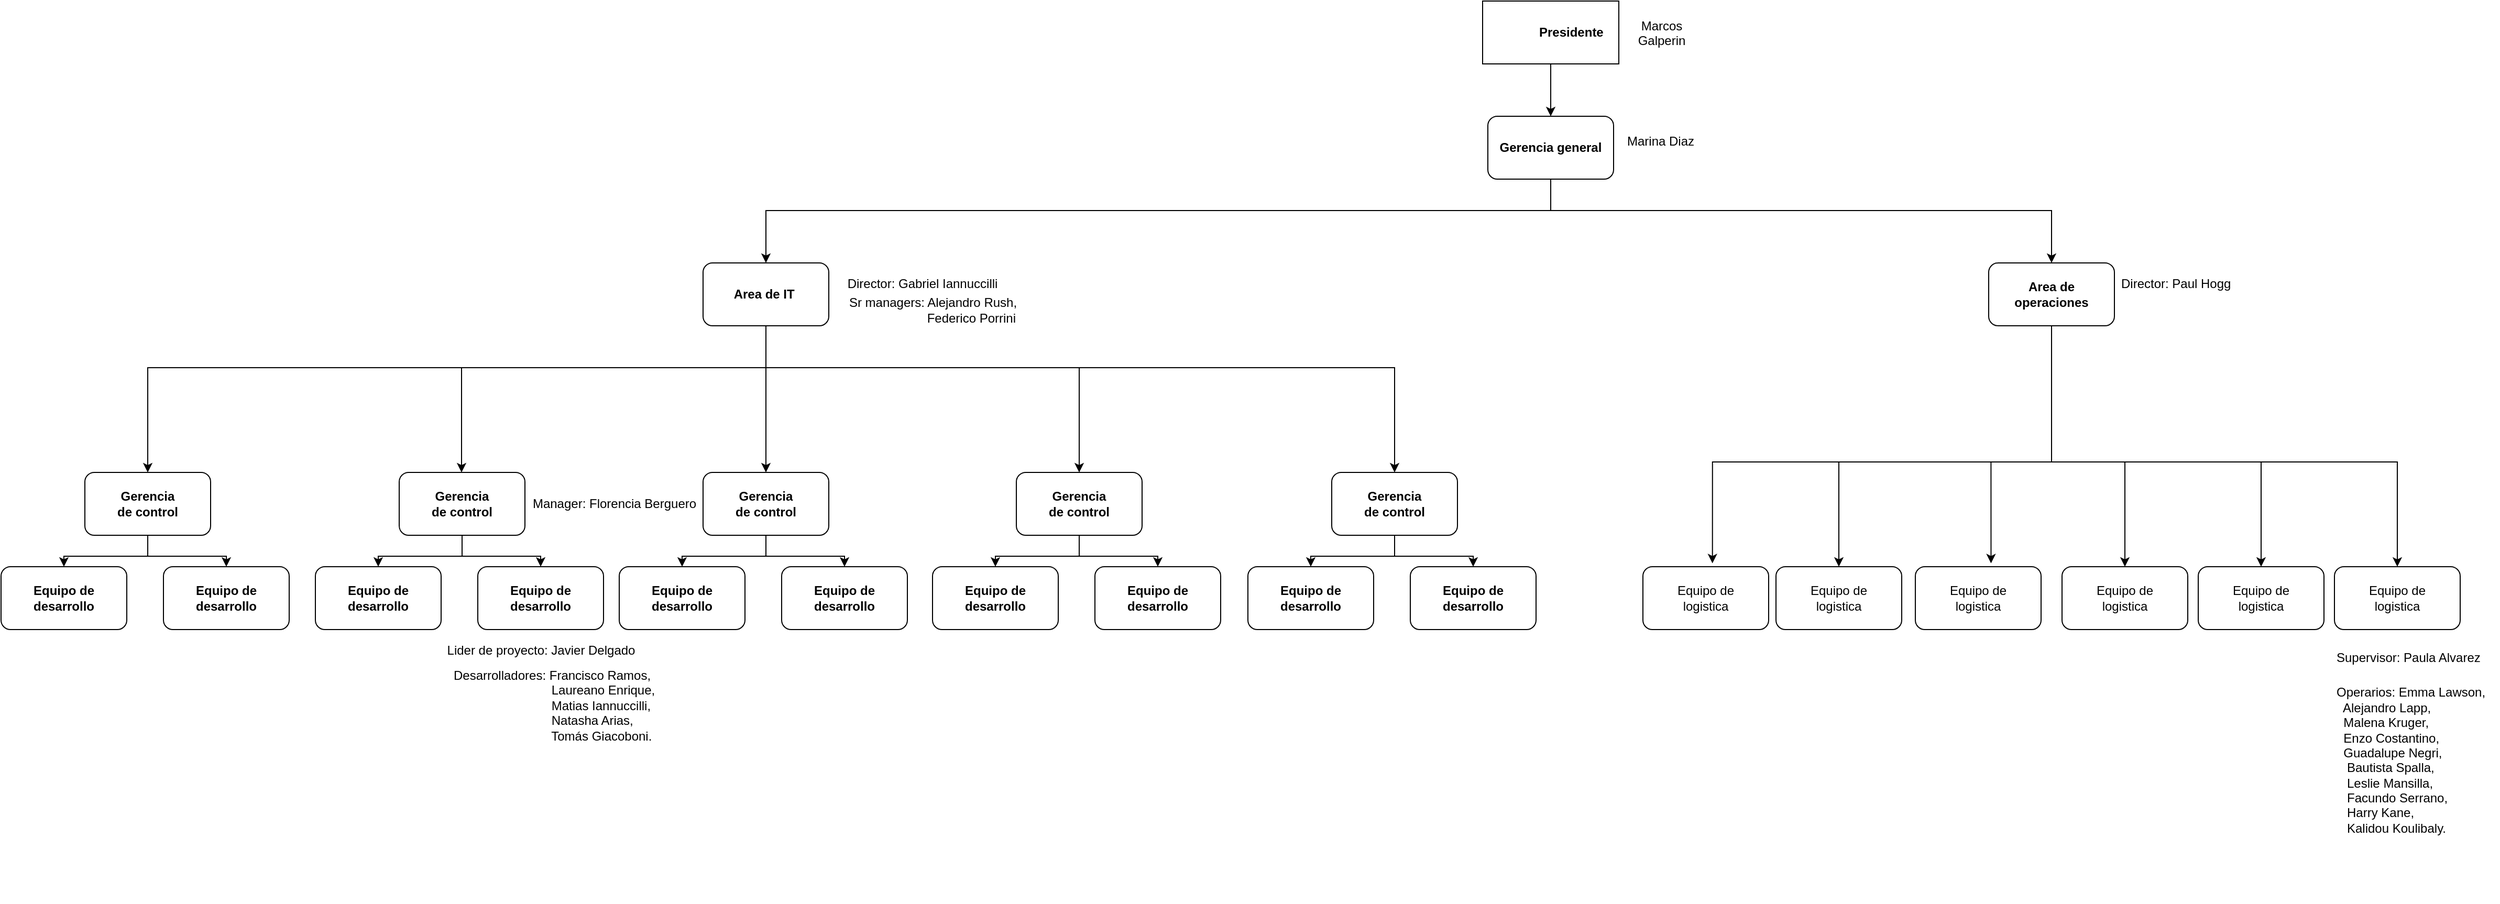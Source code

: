 <mxfile version="17.4.5" type="device"><diagram id="prtHgNgQTEPvFCAcTncT" name="Page-1"><mxGraphModel dx="5209" dy="1905" grid="1" gridSize="10" guides="1" tooltips="1" connect="1" arrows="1" fold="1" page="1" pageScale="1" pageWidth="827" pageHeight="1169" math="0" shadow="0"><root><mxCell id="0"/><mxCell id="1" parent="0"/><mxCell id="oX89TRn2vWdmlu9imRKg-12" style="edgeStyle=orthogonalEdgeStyle;rounded=0;orthogonalLoop=1;jettySize=auto;html=1;entryX=0.5;entryY=0;entryDx=0;entryDy=0;" edge="1" parent="1" source="oX89TRn2vWdmlu9imRKg-9" target="oX89TRn2vWdmlu9imRKg-14"><mxGeometry relative="1" as="geometry"><mxPoint x="-131" y="160" as="targetPoint"/></mxGeometry></mxCell><UserObject label="Presidente" name="Alison Donovan" position="System Admin" location="Office 3" email="me@example.com" placeholders="1" link="https://www.draw.io" id="oX89TRn2vWdmlu9imRKg-9"><mxCell style="label;image=https://cdn3.iconfinder.com/data/icons/user-avatars-1/512/users-2-128.png;whiteSpace=wrap;html=1;rounded=0;glass=0;" vertex="1" parent="1"><mxGeometry x="-196" y="80" width="130" height="60" as="geometry"/></mxCell></UserObject><mxCell id="oX89TRn2vWdmlu9imRKg-84" style="edgeStyle=orthogonalEdgeStyle;rounded=0;orthogonalLoop=1;jettySize=auto;html=1;entryX=0.5;entryY=0;entryDx=0;entryDy=0;fontColor=#000000;" edge="1" parent="1" source="oX89TRn2vWdmlu9imRKg-14" target="oX89TRn2vWdmlu9imRKg-21"><mxGeometry relative="1" as="geometry"><Array as="points"><mxPoint x="-131" y="280"/><mxPoint x="347" y="280"/></Array></mxGeometry></mxCell><mxCell id="oX89TRn2vWdmlu9imRKg-99" style="edgeStyle=orthogonalEdgeStyle;rounded=0;orthogonalLoop=1;jettySize=auto;html=1;entryX=0.5;entryY=0;entryDx=0;entryDy=0;fontColor=#000000;" edge="1" parent="1" source="oX89TRn2vWdmlu9imRKg-14" target="oX89TRn2vWdmlu9imRKg-17"><mxGeometry relative="1" as="geometry"><Array as="points"><mxPoint x="-131" y="280"/><mxPoint x="-880" y="280"/></Array></mxGeometry></mxCell><mxCell id="oX89TRn2vWdmlu9imRKg-14" value="&lt;b&gt;Gerencia general&lt;/b&gt;" style="rounded=1;whiteSpace=wrap;html=1;" vertex="1" parent="1"><mxGeometry x="-191" y="190" width="120" height="60" as="geometry"/></mxCell><mxCell id="oX89TRn2vWdmlu9imRKg-78" style="edgeStyle=orthogonalEdgeStyle;rounded=0;orthogonalLoop=1;jettySize=auto;html=1;entryX=0.5;entryY=0;entryDx=0;entryDy=0;fontColor=#000000;" edge="1" parent="1" source="oX89TRn2vWdmlu9imRKg-17" target="oX89TRn2vWdmlu9imRKg-59"><mxGeometry relative="1" as="geometry"><Array as="points"><mxPoint x="-880.5" y="430"/><mxPoint x="-1470.5" y="430"/></Array></mxGeometry></mxCell><mxCell id="oX89TRn2vWdmlu9imRKg-79" style="edgeStyle=orthogonalEdgeStyle;rounded=0;orthogonalLoop=1;jettySize=auto;html=1;fontColor=#000000;" edge="1" parent="1" source="oX89TRn2vWdmlu9imRKg-17" target="oX89TRn2vWdmlu9imRKg-43"><mxGeometry relative="1" as="geometry"><Array as="points"><mxPoint x="-880.5" y="430"/><mxPoint x="-1170.5" y="430"/></Array></mxGeometry></mxCell><mxCell id="oX89TRn2vWdmlu9imRKg-80" style="edgeStyle=orthogonalEdgeStyle;rounded=0;orthogonalLoop=1;jettySize=auto;html=1;entryX=0.5;entryY=0;entryDx=0;entryDy=0;fontColor=#000000;" edge="1" parent="1" source="oX89TRn2vWdmlu9imRKg-17" target="oX89TRn2vWdmlu9imRKg-53"><mxGeometry relative="1" as="geometry"/></mxCell><mxCell id="oX89TRn2vWdmlu9imRKg-81" style="edgeStyle=orthogonalEdgeStyle;rounded=0;orthogonalLoop=1;jettySize=auto;html=1;entryX=0.5;entryY=0;entryDx=0;entryDy=0;fontColor=#000000;" edge="1" parent="1" source="oX89TRn2vWdmlu9imRKg-17" target="oX89TRn2vWdmlu9imRKg-56"><mxGeometry relative="1" as="geometry"><Array as="points"><mxPoint x="-880.5" y="430"/><mxPoint x="-580.5" y="430"/></Array></mxGeometry></mxCell><mxCell id="oX89TRn2vWdmlu9imRKg-82" style="edgeStyle=orthogonalEdgeStyle;rounded=0;orthogonalLoop=1;jettySize=auto;html=1;entryX=0.5;entryY=0;entryDx=0;entryDy=0;fontColor=#000000;" edge="1" parent="1" source="oX89TRn2vWdmlu9imRKg-17" target="oX89TRn2vWdmlu9imRKg-62"><mxGeometry relative="1" as="geometry"><Array as="points"><mxPoint x="-880.5" y="430"/><mxPoint x="-280.5" y="430"/></Array></mxGeometry></mxCell><mxCell id="oX89TRn2vWdmlu9imRKg-17" value="&lt;b&gt;Area de IT&amp;nbsp;&lt;/b&gt;" style="rounded=1;whiteSpace=wrap;html=1;" vertex="1" parent="1"><mxGeometry x="-940" y="330" width="120" height="60" as="geometry"/></mxCell><mxCell id="oX89TRn2vWdmlu9imRKg-100" style="edgeStyle=orthogonalEdgeStyle;rounded=0;orthogonalLoop=1;jettySize=auto;html=1;entryX=0.5;entryY=0;entryDx=0;entryDy=0;fontColor=#000000;" edge="1" parent="1" source="oX89TRn2vWdmlu9imRKg-21" target="oX89TRn2vWdmlu9imRKg-93"><mxGeometry relative="1" as="geometry"><Array as="points"><mxPoint x="347" y="520"/><mxPoint x="677" y="520"/></Array></mxGeometry></mxCell><mxCell id="oX89TRn2vWdmlu9imRKg-102" style="edgeStyle=orthogonalEdgeStyle;rounded=0;orthogonalLoop=1;jettySize=auto;html=1;entryX=0.5;entryY=0;entryDx=0;entryDy=0;fontColor=#000000;" edge="1" parent="1" source="oX89TRn2vWdmlu9imRKg-21" target="oX89TRn2vWdmlu9imRKg-94"><mxGeometry relative="1" as="geometry"><Array as="points"><mxPoint x="347" y="520"/><mxPoint x="547" y="520"/></Array></mxGeometry></mxCell><mxCell id="oX89TRn2vWdmlu9imRKg-103" style="edgeStyle=orthogonalEdgeStyle;rounded=0;orthogonalLoop=1;jettySize=auto;html=1;entryX=0.5;entryY=0;entryDx=0;entryDy=0;fontColor=#000000;" edge="1" parent="1" source="oX89TRn2vWdmlu9imRKg-21" target="oX89TRn2vWdmlu9imRKg-95"><mxGeometry relative="1" as="geometry"><Array as="points"><mxPoint x="347" y="520"/><mxPoint x="417" y="520"/></Array></mxGeometry></mxCell><mxCell id="oX89TRn2vWdmlu9imRKg-104" style="edgeStyle=orthogonalEdgeStyle;rounded=0;orthogonalLoop=1;jettySize=auto;html=1;entryX=0.602;entryY=-0.054;entryDx=0;entryDy=0;entryPerimeter=0;fontColor=#000000;" edge="1" parent="1" source="oX89TRn2vWdmlu9imRKg-21" target="oX89TRn2vWdmlu9imRKg-96"><mxGeometry relative="1" as="geometry"><Array as="points"><mxPoint x="347" y="520"/><mxPoint x="289" y="520"/></Array></mxGeometry></mxCell><mxCell id="oX89TRn2vWdmlu9imRKg-105" style="edgeStyle=orthogonalEdgeStyle;rounded=0;orthogonalLoop=1;jettySize=auto;html=1;entryX=0.5;entryY=0;entryDx=0;entryDy=0;fontColor=#000000;" edge="1" parent="1" source="oX89TRn2vWdmlu9imRKg-21" target="oX89TRn2vWdmlu9imRKg-97"><mxGeometry relative="1" as="geometry"><Array as="points"><mxPoint x="347" y="520"/><mxPoint x="144" y="520"/></Array></mxGeometry></mxCell><mxCell id="oX89TRn2vWdmlu9imRKg-106" style="edgeStyle=orthogonalEdgeStyle;rounded=0;orthogonalLoop=1;jettySize=auto;html=1;entryX=0.553;entryY=-0.054;entryDx=0;entryDy=0;entryPerimeter=0;fontColor=#000000;" edge="1" parent="1" source="oX89TRn2vWdmlu9imRKg-21" target="oX89TRn2vWdmlu9imRKg-98"><mxGeometry relative="1" as="geometry"><Array as="points"><mxPoint x="347" y="520"/><mxPoint x="23" y="520"/></Array></mxGeometry></mxCell><mxCell id="oX89TRn2vWdmlu9imRKg-21" value="&lt;b&gt;Area de operaciones&lt;/b&gt;" style="rounded=1;whiteSpace=wrap;html=1;" vertex="1" parent="1"><mxGeometry x="287" y="330" width="120" height="60" as="geometry"/></mxCell><mxCell id="oX89TRn2vWdmlu9imRKg-27" value="Director: Gabriel Iannuccilli" style="text;html=1;align=center;verticalAlign=middle;resizable=0;points=[];autosize=1;strokeColor=none;fillColor=none;fontColor=#000000;" vertex="1" parent="1"><mxGeometry x="-811" y="340" width="160" height="20" as="geometry"/></mxCell><mxCell id="oX89TRn2vWdmlu9imRKg-28" value="Sr managers: Alejandro Rush, &lt;br&gt;&lt;span style=&quot;white-space: pre&quot;&gt;&#9;&lt;/span&gt;&lt;span style=&quot;white-space: pre&quot;&gt;&#9;&lt;/span&gt;&amp;nbsp; &amp;nbsp; &amp;nbsp; Federico Porrini" style="text;html=1;align=center;verticalAlign=middle;resizable=0;points=[];autosize=1;strokeColor=none;fillColor=none;fontColor=#000000;" vertex="1" parent="1"><mxGeometry x="-811" y="360" width="180" height="30" as="geometry"/></mxCell><mxCell id="oX89TRn2vWdmlu9imRKg-73" style="edgeStyle=orthogonalEdgeStyle;rounded=0;orthogonalLoop=1;jettySize=auto;html=1;entryX=0.5;entryY=0;entryDx=0;entryDy=0;fontColor=#000000;" edge="1" parent="1" source="oX89TRn2vWdmlu9imRKg-43" target="oX89TRn2vWdmlu9imRKg-52"><mxGeometry relative="1" as="geometry"/></mxCell><mxCell id="oX89TRn2vWdmlu9imRKg-74" style="edgeStyle=orthogonalEdgeStyle;rounded=0;orthogonalLoop=1;jettySize=auto;html=1;entryX=0.5;entryY=0;entryDx=0;entryDy=0;fontColor=#000000;" edge="1" parent="1" source="oX89TRn2vWdmlu9imRKg-43" target="oX89TRn2vWdmlu9imRKg-51"><mxGeometry relative="1" as="geometry"/></mxCell><mxCell id="oX89TRn2vWdmlu9imRKg-43" value="&lt;b&gt;Gerencia&lt;br&gt;de control&lt;/b&gt;" style="rounded=1;whiteSpace=wrap;html=1;" vertex="1" parent="1"><mxGeometry x="-1230" y="530" width="120" height="60" as="geometry"/></mxCell><mxCell id="oX89TRn2vWdmlu9imRKg-51" value="&lt;b&gt;Equipo de desarrollo&lt;/b&gt;" style="rounded=1;whiteSpace=wrap;html=1;" vertex="1" parent="1"><mxGeometry x="-1310" y="620" width="120" height="60" as="geometry"/></mxCell><mxCell id="oX89TRn2vWdmlu9imRKg-52" value="&lt;b&gt;Equipo de desarrollo&lt;/b&gt;" style="rounded=1;whiteSpace=wrap;html=1;" vertex="1" parent="1"><mxGeometry x="-1155" y="620" width="120" height="60" as="geometry"/></mxCell><mxCell id="oX89TRn2vWdmlu9imRKg-66" style="edgeStyle=orthogonalEdgeStyle;rounded=0;orthogonalLoop=1;jettySize=auto;html=1;entryX=0.5;entryY=0;entryDx=0;entryDy=0;fontColor=#000000;" edge="1" parent="1" source="oX89TRn2vWdmlu9imRKg-53" target="oX89TRn2vWdmlu9imRKg-54"><mxGeometry relative="1" as="geometry"/></mxCell><mxCell id="oX89TRn2vWdmlu9imRKg-68" style="edgeStyle=orthogonalEdgeStyle;rounded=0;orthogonalLoop=1;jettySize=auto;html=1;entryX=0.5;entryY=0;entryDx=0;entryDy=0;fontColor=#000000;" edge="1" parent="1" source="oX89TRn2vWdmlu9imRKg-53" target="oX89TRn2vWdmlu9imRKg-55"><mxGeometry relative="1" as="geometry"/></mxCell><mxCell id="oX89TRn2vWdmlu9imRKg-53" value="&lt;b&gt;Gerencia&lt;br&gt;de control&lt;/b&gt;" style="rounded=1;whiteSpace=wrap;html=1;" vertex="1" parent="1"><mxGeometry x="-940" y="530" width="120" height="60" as="geometry"/></mxCell><mxCell id="oX89TRn2vWdmlu9imRKg-54" value="&lt;b&gt;Equipo de desarrollo&lt;/b&gt;" style="rounded=1;whiteSpace=wrap;html=1;" vertex="1" parent="1"><mxGeometry x="-1020" y="620" width="120" height="60" as="geometry"/></mxCell><mxCell id="oX89TRn2vWdmlu9imRKg-55" value="&lt;b&gt;Equipo de desarrollo&lt;/b&gt;" style="rounded=1;whiteSpace=wrap;html=1;" vertex="1" parent="1"><mxGeometry x="-865" y="620" width="120" height="60" as="geometry"/></mxCell><mxCell id="oX89TRn2vWdmlu9imRKg-69" style="edgeStyle=orthogonalEdgeStyle;rounded=0;orthogonalLoop=1;jettySize=auto;html=1;entryX=0.5;entryY=0;entryDx=0;entryDy=0;fontColor=#000000;" edge="1" parent="1" source="oX89TRn2vWdmlu9imRKg-56" target="oX89TRn2vWdmlu9imRKg-57"><mxGeometry relative="1" as="geometry"/></mxCell><mxCell id="oX89TRn2vWdmlu9imRKg-70" style="edgeStyle=orthogonalEdgeStyle;rounded=0;orthogonalLoop=1;jettySize=auto;html=1;entryX=0.5;entryY=0;entryDx=0;entryDy=0;fontColor=#000000;" edge="1" parent="1" source="oX89TRn2vWdmlu9imRKg-56" target="oX89TRn2vWdmlu9imRKg-58"><mxGeometry relative="1" as="geometry"/></mxCell><mxCell id="oX89TRn2vWdmlu9imRKg-56" value="&lt;b&gt;Gerencia&lt;br&gt;de control&lt;/b&gt;" style="rounded=1;whiteSpace=wrap;html=1;" vertex="1" parent="1"><mxGeometry x="-641" y="530" width="120" height="60" as="geometry"/></mxCell><mxCell id="oX89TRn2vWdmlu9imRKg-57" value="&lt;b&gt;Equipo de desarrollo&lt;/b&gt;" style="rounded=1;whiteSpace=wrap;html=1;" vertex="1" parent="1"><mxGeometry x="-721" y="620" width="120" height="60" as="geometry"/></mxCell><mxCell id="oX89TRn2vWdmlu9imRKg-58" value="&lt;b&gt;Equipo de desarrollo&lt;/b&gt;" style="rounded=1;whiteSpace=wrap;html=1;" vertex="1" parent="1"><mxGeometry x="-566" y="620" width="120" height="60" as="geometry"/></mxCell><mxCell id="oX89TRn2vWdmlu9imRKg-75" style="edgeStyle=orthogonalEdgeStyle;rounded=0;orthogonalLoop=1;jettySize=auto;html=1;entryX=0.5;entryY=0;entryDx=0;entryDy=0;fontColor=#000000;" edge="1" parent="1" source="oX89TRn2vWdmlu9imRKg-59" target="oX89TRn2vWdmlu9imRKg-61"><mxGeometry relative="1" as="geometry"/></mxCell><mxCell id="oX89TRn2vWdmlu9imRKg-76" style="edgeStyle=orthogonalEdgeStyle;rounded=0;orthogonalLoop=1;jettySize=auto;html=1;entryX=0.5;entryY=0;entryDx=0;entryDy=0;fontColor=#000000;" edge="1" parent="1" source="oX89TRn2vWdmlu9imRKg-59" target="oX89TRn2vWdmlu9imRKg-60"><mxGeometry relative="1" as="geometry"/></mxCell><mxCell id="oX89TRn2vWdmlu9imRKg-59" value="&lt;b&gt;Gerencia &lt;br&gt;de control&lt;/b&gt;" style="rounded=1;whiteSpace=wrap;html=1;" vertex="1" parent="1"><mxGeometry x="-1530" y="530" width="120" height="60" as="geometry"/></mxCell><mxCell id="oX89TRn2vWdmlu9imRKg-60" value="&lt;b&gt;Equipo de desarrollo&lt;/b&gt;" style="rounded=1;whiteSpace=wrap;html=1;" vertex="1" parent="1"><mxGeometry x="-1610" y="620" width="120" height="60" as="geometry"/></mxCell><mxCell id="oX89TRn2vWdmlu9imRKg-61" value="&lt;b&gt;Equipo de desarrollo&lt;/b&gt;" style="rounded=1;whiteSpace=wrap;html=1;" vertex="1" parent="1"><mxGeometry x="-1455" y="620" width="120" height="60" as="geometry"/></mxCell><mxCell id="oX89TRn2vWdmlu9imRKg-71" style="edgeStyle=orthogonalEdgeStyle;rounded=0;orthogonalLoop=1;jettySize=auto;html=1;fontColor=#000000;" edge="1" parent="1" source="oX89TRn2vWdmlu9imRKg-62" target="oX89TRn2vWdmlu9imRKg-63"><mxGeometry relative="1" as="geometry"/></mxCell><mxCell id="oX89TRn2vWdmlu9imRKg-72" style="edgeStyle=orthogonalEdgeStyle;rounded=0;orthogonalLoop=1;jettySize=auto;html=1;fontColor=#000000;" edge="1" parent="1" source="oX89TRn2vWdmlu9imRKg-62" target="oX89TRn2vWdmlu9imRKg-64"><mxGeometry relative="1" as="geometry"/></mxCell><mxCell id="oX89TRn2vWdmlu9imRKg-62" value="&lt;b&gt;Gerencia&lt;br&gt;de control&lt;/b&gt;" style="rounded=1;whiteSpace=wrap;html=1;" vertex="1" parent="1"><mxGeometry x="-340" y="530" width="120" height="60" as="geometry"/></mxCell><mxCell id="oX89TRn2vWdmlu9imRKg-63" value="&lt;b&gt;Equipo de desarrollo&lt;/b&gt;" style="rounded=1;whiteSpace=wrap;html=1;" vertex="1" parent="1"><mxGeometry x="-420" y="620" width="120" height="60" as="geometry"/></mxCell><mxCell id="oX89TRn2vWdmlu9imRKg-64" value="&lt;b&gt;Equipo de desarrollo&lt;/b&gt;" style="rounded=1;whiteSpace=wrap;html=1;" vertex="1" parent="1"><mxGeometry x="-265" y="620" width="120" height="60" as="geometry"/></mxCell><mxCell id="oX89TRn2vWdmlu9imRKg-65" value="Manager: Florencia Berguero" style="text;html=1;align=center;verticalAlign=middle;resizable=0;points=[];autosize=1;strokeColor=none;fillColor=none;fontColor=#000000;" vertex="1" parent="1"><mxGeometry x="-1110" y="550" width="170" height="20" as="geometry"/></mxCell><mxCell id="oX89TRn2vWdmlu9imRKg-93" value="&lt;span&gt;Equipo de&lt;/span&gt;&lt;br&gt;&lt;span&gt;logistica&lt;/span&gt;" style="rounded=1;whiteSpace=wrap;html=1;labelBackgroundColor=none;fontColor=#000000;" vertex="1" parent="1"><mxGeometry x="617" y="620" width="120" height="60" as="geometry"/></mxCell><mxCell id="oX89TRn2vWdmlu9imRKg-94" value="&lt;span&gt;Equipo de&lt;/span&gt;&lt;br&gt;&lt;span&gt;logistica&lt;/span&gt;" style="rounded=1;whiteSpace=wrap;html=1;labelBackgroundColor=none;fontColor=#000000;" vertex="1" parent="1"><mxGeometry x="487" y="620" width="120" height="60" as="geometry"/></mxCell><mxCell id="oX89TRn2vWdmlu9imRKg-95" value="&lt;span&gt;Equipo de&lt;/span&gt;&lt;br&gt;&lt;span&gt;logistica&lt;/span&gt;" style="rounded=1;whiteSpace=wrap;html=1;labelBackgroundColor=none;fontColor=#000000;" vertex="1" parent="1"><mxGeometry x="357" y="620" width="120" height="60" as="geometry"/></mxCell><mxCell id="oX89TRn2vWdmlu9imRKg-96" value="&lt;span&gt;Equipo de&lt;/span&gt;&lt;br&gt;&lt;span&gt;logistica&lt;/span&gt;" style="rounded=1;whiteSpace=wrap;html=1;labelBackgroundColor=none;fontColor=#000000;" vertex="1" parent="1"><mxGeometry x="217" y="620" width="120" height="60" as="geometry"/></mxCell><mxCell id="oX89TRn2vWdmlu9imRKg-97" value="&lt;span&gt;Equipo de&lt;/span&gt;&lt;br&gt;&lt;span&gt;logistica&lt;/span&gt;" style="rounded=1;whiteSpace=wrap;html=1;labelBackgroundColor=none;fontColor=#000000;" vertex="1" parent="1"><mxGeometry x="84" y="620" width="120" height="60" as="geometry"/></mxCell><mxCell id="oX89TRn2vWdmlu9imRKg-98" value="Equipo de &lt;br&gt;logistica" style="rounded=1;whiteSpace=wrap;html=1;labelBackgroundColor=none;fontColor=#000000;" vertex="1" parent="1"><mxGeometry x="-43" y="620" width="120" height="60" as="geometry"/></mxCell><mxCell id="oX89TRn2vWdmlu9imRKg-107" value="&lt;div style=&quot;text-align: center&quot;&gt;&lt;span&gt;&lt;font face=&quot;helvetica&quot;&gt;Marcos Galperin&lt;/font&gt;&lt;/span&gt;&lt;/div&gt;" style="text;whiteSpace=wrap;html=1;fontColor=#000000;" vertex="1" parent="1"><mxGeometry x="-66" y="90" width="80" height="40" as="geometry"/></mxCell><mxCell id="oX89TRn2vWdmlu9imRKg-108" value="&lt;div style=&quot;text-align: center&quot;&gt;&lt;span&gt;&lt;font face=&quot;helvetica&quot;&gt;Marina Diaz&lt;/font&gt;&lt;/span&gt;&lt;/div&gt;" style="text;whiteSpace=wrap;html=1;fontColor=#000000;" vertex="1" parent="1"><mxGeometry x="-60" y="200" width="80" height="40" as="geometry"/></mxCell><mxCell id="oX89TRn2vWdmlu9imRKg-109" value="Lider de proyecto: Javier Delgado" style="text;html=1;align=center;verticalAlign=middle;resizable=0;points=[];autosize=1;strokeColor=none;fillColor=none;fontColor=#000000;" vertex="1" parent="1"><mxGeometry x="-1190" y="690" width="190" height="20" as="geometry"/></mxCell><mxCell id="oX89TRn2vWdmlu9imRKg-111" value="Desarrolladores: Francisco Ramos,&lt;br&gt;&lt;span style=&quot;white-space: pre&quot;&gt;&#9;&lt;/span&gt;&lt;span style=&quot;white-space: pre&quot;&gt;&#9;&lt;/span&gt;&lt;span style=&quot;white-space: pre&quot;&gt;&#9;&lt;/span&gt;&amp;nbsp; &amp;nbsp; Laureano Enrique,&lt;br&gt;&lt;span style=&quot;white-space: pre&quot;&gt;&#9;&lt;/span&gt;&lt;span style=&quot;white-space: pre&quot;&gt;&#9;&lt;/span&gt;&lt;span style=&quot;white-space: pre&quot;&gt;&#9;&lt;/span&gt;&amp;nbsp; &amp;nbsp; Matias Iannuccilli,&lt;br&gt;&lt;span style=&quot;white-space: pre&quot;&gt;&#9;&lt;/span&gt;&lt;span style=&quot;white-space: pre&quot;&gt;&#9;&lt;/span&gt;&lt;span style=&quot;white-space: pre&quot;&gt;&#9;&lt;/span&gt;&amp;nbsp; &amp;nbsp; Natasha Arias,&lt;br&gt;&lt;span style=&quot;white-space: pre&quot;&gt;&#9;&lt;/span&gt;&lt;span style=&quot;white-space: pre&quot;&gt;&#9;&lt;/span&gt;&lt;span style=&quot;white-space: pre&quot;&gt;&#9;&lt;/span&gt;&amp;nbsp; &amp;nbsp; Tomás Giacoboni." style="text;whiteSpace=wrap;html=1;fontColor=#000000;" vertex="1" parent="1"><mxGeometry x="-1180" y="710" width="200" height="90" as="geometry"/></mxCell><mxCell id="oX89TRn2vWdmlu9imRKg-112" value="Director: Paul Hogg&amp;nbsp;" style="text;html=1;align=center;verticalAlign=middle;resizable=0;points=[];autosize=1;strokeColor=none;fillColor=none;fontColor=#000000;" vertex="1" parent="1"><mxGeometry x="407" y="340" width="120" height="20" as="geometry"/></mxCell><mxCell id="oX89TRn2vWdmlu9imRKg-114" value="&lt;p style=&quot;line-height: 0&quot;&gt;Supervisor: Paula Alvarez&lt;/p&gt;&lt;p style=&quot;line-height: 1.2&quot;&gt;&lt;br&gt;Operarios: Emma Lawson,&amp;nbsp;&lt;br&gt;&lt;span&gt;&#9;&lt;/span&gt;&lt;span&gt;&#9;&lt;/span&gt;&lt;span&gt;&amp;nbsp; Alejandro Lapp,&lt;br&gt;&lt;span&gt;&#9;&lt;/span&gt;&lt;span&gt;&#9;&lt;/span&gt;&amp;nbsp; Malena Kruger,&lt;br&gt;&lt;span&gt;&#9;&lt;/span&gt;&lt;span&gt;&#9;&lt;/span&gt;&amp;nbsp; Enzo Costantino,&lt;br&gt;&lt;span&gt;&#9;&lt;/span&gt;&lt;span&gt;&#9;&lt;/span&gt;&amp;nbsp; Guadalupe Negri,&lt;br&gt;&lt;span&gt;&#9;&lt;/span&gt;&lt;span&gt;&#9;&lt;/span&gt;&amp;nbsp; &amp;nbsp;Bautista Spalla,&lt;br&gt;&lt;span&gt;&#9;&lt;/span&gt;&lt;span&gt;&#9;&lt;/span&gt;&amp;nbsp; &amp;nbsp;Leslie Mansilla,&lt;br&gt;&lt;span&gt;&#9;&lt;/span&gt;&lt;span&gt;&#9;&lt;/span&gt;&amp;nbsp; &amp;nbsp;Facundo Serrano,&lt;br&gt;&lt;span&gt;&#9;&lt;/span&gt;&lt;span&gt;&#9;&lt;/span&gt;&amp;nbsp; &amp;nbsp;Harry Kane,&lt;br&gt;&lt;span&gt;&#9;&lt;/span&gt;&lt;span&gt;&#9;&lt;/span&gt;&amp;nbsp; &amp;nbsp;Kalidou Koulibaly.&amp;nbsp;&lt;br&gt;&lt;/span&gt;&lt;/p&gt;&lt;p style=&quot;line-height: 1.2&quot;&gt;&lt;span&gt;&lt;span&gt;&#9;&lt;/span&gt;&lt;span&gt;&#9;&lt;/span&gt;&lt;br&gt;&lt;/span&gt;&lt;/p&gt;&lt;p style=&quot;line-height: 1.2&quot;&gt;&lt;span&gt;&#9;&lt;/span&gt;&lt;span&gt;&#9;&lt;/span&gt;&amp;nbsp; &amp;nbsp;&lt;br&gt;&lt;/p&gt;" style="text;html=1;strokeColor=none;fillColor=none;align=left;verticalAlign=middle;whiteSpace=wrap;rounded=0;labelBackgroundColor=none;fontColor=#000000;" vertex="1" parent="1"><mxGeometry x="617" y="730" width="157" height="175" as="geometry"/></mxCell></root></mxGraphModel></diagram></mxfile>